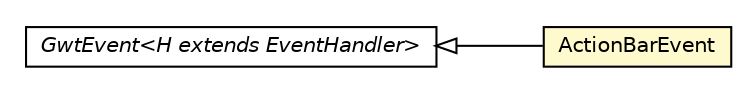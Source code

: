 #!/usr/local/bin/dot
#
# Class diagram 
# Generated by UMLGraph version R5_6-24-gf6e263 (http://www.umlgraph.org/)
#

digraph G {
	edge [fontname="Helvetica",fontsize=10,labelfontname="Helvetica",labelfontsize=10];
	node [fontname="Helvetica",fontsize=10,shape=plaintext];
	nodesep=0.25;
	ranksep=0.5;
	rankdir=LR;
	// com.gwtplatform.carstore.client.application.event.ActionBarEvent
	c69495 [label=<<table title="com.gwtplatform.carstore.client.application.event.ActionBarEvent" border="0" cellborder="1" cellspacing="0" cellpadding="2" port="p" bgcolor="lemonChiffon" href="./ActionBarEvent.html">
		<tr><td><table border="0" cellspacing="0" cellpadding="1">
<tr><td align="center" balign="center"> ActionBarEvent </td></tr>
		</table></td></tr>
		</table>>, URL="./ActionBarEvent.html", fontname="Helvetica", fontcolor="black", fontsize=10.0];
	//com.gwtplatform.carstore.client.application.event.ActionBarEvent extends com.google.gwt.event.shared.GwtEvent<com.gwtplatform.carstore.client.application.event.ActionBarEvent.ActionBarHandler>
	c69527:p -> c69495:p [dir=back,arrowtail=empty];
	// com.google.gwt.event.shared.GwtEvent<H extends com.google.gwt.event.shared.EventHandler>
	c69527 [label=<<table title="com.google.gwt.event.shared.GwtEvent" border="0" cellborder="1" cellspacing="0" cellpadding="2" port="p" href="http://google-web-toolkit.googlecode.com/svn/javadoc/latest/com/google/gwt/event/shared/GwtEvent.html">
		<tr><td><table border="0" cellspacing="0" cellpadding="1">
<tr><td align="center" balign="center"><font face="Helvetica-Oblique"> GwtEvent&lt;H extends EventHandler&gt; </font></td></tr>
		</table></td></tr>
		</table>>, URL="http://google-web-toolkit.googlecode.com/svn/javadoc/latest/com/google/gwt/event/shared/GwtEvent.html", fontname="Helvetica", fontcolor="black", fontsize=10.0];
}

